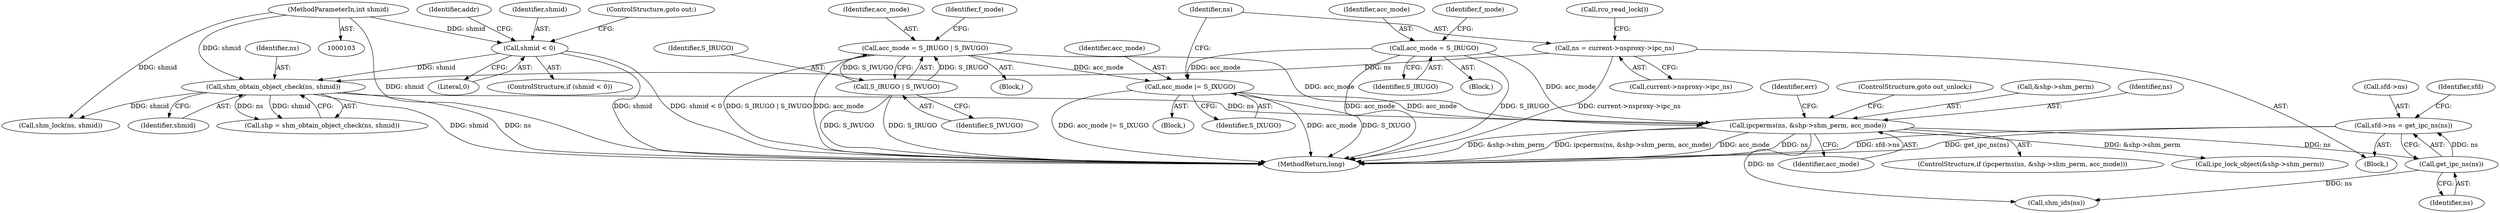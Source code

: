 digraph "0_linux_e1d35d4dc7f089e6c9c080d556feedf9c706f0c7@pointer" {
"1000388" [label="(Call,sfd->ns = get_ipc_ns(ns))"];
"1000392" [label="(Call,get_ipc_ns(ns))"];
"1000250" [label="(Call,ipcperms(ns, &shp->shm_perm, acc_mode))"];
"1000233" [label="(Call,shm_obtain_object_check(ns, shmid))"];
"1000223" [label="(Call,ns = current->nsproxy->ipc_ns)"];
"1000131" [label="(Call,shmid < 0)"];
"1000104" [label="(MethodParameterIn,int shmid)"];
"1000220" [label="(Call,acc_mode |= S_IXUGO)"];
"1000189" [label="(Call,acc_mode = S_IRUGO)"];
"1000202" [label="(Call,acc_mode = S_IRUGO | S_IWUGO)"];
"1000204" [label="(Call,S_IRUGO | S_IWUGO)"];
"1000267" [label="(Call,ipc_lock_object(&shp->shm_perm))"];
"1000203" [label="(Identifier,acc_mode)"];
"1000109" [label="(Block,)"];
"1000510" [label="(Call,shm_lock(ns, shmid))"];
"1000193" [label="(Identifier,f_mode)"];
"1000540" [label="(MethodReturn,long)"];
"1000205" [label="(Identifier,S_IRUGO)"];
"1000257" [label="(ControlStructure,goto out_unlock;)"];
"1000190" [label="(Identifier,acc_mode)"];
"1000191" [label="(Identifier,S_IRUGO)"];
"1000396" [label="(Identifier,sfd)"];
"1000223" [label="(Call,ns = current->nsproxy->ipc_ns)"];
"1000216" [label="(Block,)"];
"1000206" [label="(Identifier,S_IWUGO)"];
"1000233" [label="(Call,shm_obtain_object_check(ns, shmid))"];
"1000130" [label="(ControlStructure,if (shmid < 0))"];
"1000134" [label="(ControlStructure,goto out;)"];
"1000252" [label="(Call,&shp->shm_perm)"];
"1000202" [label="(Call,acc_mode = S_IRUGO | S_IWUGO)"];
"1000505" [label="(Call,shm_ids(ns))"];
"1000225" [label="(Call,current->nsproxy->ipc_ns)"];
"1000133" [label="(Literal,0)"];
"1000138" [label="(Identifier,addr)"];
"1000204" [label="(Call,S_IRUGO | S_IWUGO)"];
"1000250" [label="(Call,ipcperms(ns, &shp->shm_perm, acc_mode))"];
"1000235" [label="(Identifier,shmid)"];
"1000185" [label="(Block,)"];
"1000131" [label="(Call,shmid < 0)"];
"1000132" [label="(Identifier,shmid)"];
"1000251" [label="(Identifier,ns)"];
"1000389" [label="(Call,sfd->ns)"];
"1000222" [label="(Identifier,S_IXUGO)"];
"1000189" [label="(Call,acc_mode = S_IRUGO)"];
"1000392" [label="(Call,get_ipc_ns(ns))"];
"1000221" [label="(Identifier,acc_mode)"];
"1000256" [label="(Identifier,acc_mode)"];
"1000231" [label="(Call,shp = shm_obtain_object_check(ns, shmid))"];
"1000208" [label="(Identifier,f_mode)"];
"1000224" [label="(Identifier,ns)"];
"1000230" [label="(Call,rcu_read_lock())"];
"1000220" [label="(Call,acc_mode |= S_IXUGO)"];
"1000234" [label="(Identifier,ns)"];
"1000388" [label="(Call,sfd->ns = get_ipc_ns(ns))"];
"1000249" [label="(ControlStructure,if (ipcperms(ns, &shp->shm_perm, acc_mode)))"];
"1000104" [label="(MethodParameterIn,int shmid)"];
"1000393" [label="(Identifier,ns)"];
"1000259" [label="(Identifier,err)"];
"1000196" [label="(Block,)"];
"1000388" -> "1000109"  [label="AST: "];
"1000388" -> "1000392"  [label="CFG: "];
"1000389" -> "1000388"  [label="AST: "];
"1000392" -> "1000388"  [label="AST: "];
"1000396" -> "1000388"  [label="CFG: "];
"1000388" -> "1000540"  [label="DDG: sfd->ns"];
"1000388" -> "1000540"  [label="DDG: get_ipc_ns(ns)"];
"1000392" -> "1000388"  [label="DDG: ns"];
"1000392" -> "1000393"  [label="CFG: "];
"1000393" -> "1000392"  [label="AST: "];
"1000250" -> "1000392"  [label="DDG: ns"];
"1000392" -> "1000505"  [label="DDG: ns"];
"1000250" -> "1000249"  [label="AST: "];
"1000250" -> "1000256"  [label="CFG: "];
"1000251" -> "1000250"  [label="AST: "];
"1000252" -> "1000250"  [label="AST: "];
"1000256" -> "1000250"  [label="AST: "];
"1000257" -> "1000250"  [label="CFG: "];
"1000259" -> "1000250"  [label="CFG: "];
"1000250" -> "1000540"  [label="DDG: ns"];
"1000250" -> "1000540"  [label="DDG: &shp->shm_perm"];
"1000250" -> "1000540"  [label="DDG: ipcperms(ns, &shp->shm_perm, acc_mode)"];
"1000250" -> "1000540"  [label="DDG: acc_mode"];
"1000233" -> "1000250"  [label="DDG: ns"];
"1000220" -> "1000250"  [label="DDG: acc_mode"];
"1000189" -> "1000250"  [label="DDG: acc_mode"];
"1000202" -> "1000250"  [label="DDG: acc_mode"];
"1000250" -> "1000267"  [label="DDG: &shp->shm_perm"];
"1000250" -> "1000505"  [label="DDG: ns"];
"1000233" -> "1000231"  [label="AST: "];
"1000233" -> "1000235"  [label="CFG: "];
"1000234" -> "1000233"  [label="AST: "];
"1000235" -> "1000233"  [label="AST: "];
"1000231" -> "1000233"  [label="CFG: "];
"1000233" -> "1000540"  [label="DDG: shmid"];
"1000233" -> "1000540"  [label="DDG: ns"];
"1000233" -> "1000231"  [label="DDG: ns"];
"1000233" -> "1000231"  [label="DDG: shmid"];
"1000223" -> "1000233"  [label="DDG: ns"];
"1000131" -> "1000233"  [label="DDG: shmid"];
"1000104" -> "1000233"  [label="DDG: shmid"];
"1000233" -> "1000510"  [label="DDG: shmid"];
"1000223" -> "1000109"  [label="AST: "];
"1000223" -> "1000225"  [label="CFG: "];
"1000224" -> "1000223"  [label="AST: "];
"1000225" -> "1000223"  [label="AST: "];
"1000230" -> "1000223"  [label="CFG: "];
"1000223" -> "1000540"  [label="DDG: current->nsproxy->ipc_ns"];
"1000131" -> "1000130"  [label="AST: "];
"1000131" -> "1000133"  [label="CFG: "];
"1000132" -> "1000131"  [label="AST: "];
"1000133" -> "1000131"  [label="AST: "];
"1000134" -> "1000131"  [label="CFG: "];
"1000138" -> "1000131"  [label="CFG: "];
"1000131" -> "1000540"  [label="DDG: shmid"];
"1000131" -> "1000540"  [label="DDG: shmid < 0"];
"1000104" -> "1000131"  [label="DDG: shmid"];
"1000104" -> "1000103"  [label="AST: "];
"1000104" -> "1000540"  [label="DDG: shmid"];
"1000104" -> "1000510"  [label="DDG: shmid"];
"1000220" -> "1000216"  [label="AST: "];
"1000220" -> "1000222"  [label="CFG: "];
"1000221" -> "1000220"  [label="AST: "];
"1000222" -> "1000220"  [label="AST: "];
"1000224" -> "1000220"  [label="CFG: "];
"1000220" -> "1000540"  [label="DDG: acc_mode"];
"1000220" -> "1000540"  [label="DDG: S_IXUGO"];
"1000220" -> "1000540"  [label="DDG: acc_mode |= S_IXUGO"];
"1000189" -> "1000220"  [label="DDG: acc_mode"];
"1000202" -> "1000220"  [label="DDG: acc_mode"];
"1000189" -> "1000185"  [label="AST: "];
"1000189" -> "1000191"  [label="CFG: "];
"1000190" -> "1000189"  [label="AST: "];
"1000191" -> "1000189"  [label="AST: "];
"1000193" -> "1000189"  [label="CFG: "];
"1000189" -> "1000540"  [label="DDG: acc_mode"];
"1000189" -> "1000540"  [label="DDG: S_IRUGO"];
"1000202" -> "1000196"  [label="AST: "];
"1000202" -> "1000204"  [label="CFG: "];
"1000203" -> "1000202"  [label="AST: "];
"1000204" -> "1000202"  [label="AST: "];
"1000208" -> "1000202"  [label="CFG: "];
"1000202" -> "1000540"  [label="DDG: acc_mode"];
"1000202" -> "1000540"  [label="DDG: S_IRUGO | S_IWUGO"];
"1000204" -> "1000202"  [label="DDG: S_IRUGO"];
"1000204" -> "1000202"  [label="DDG: S_IWUGO"];
"1000204" -> "1000206"  [label="CFG: "];
"1000205" -> "1000204"  [label="AST: "];
"1000206" -> "1000204"  [label="AST: "];
"1000204" -> "1000540"  [label="DDG: S_IWUGO"];
"1000204" -> "1000540"  [label="DDG: S_IRUGO"];
}

